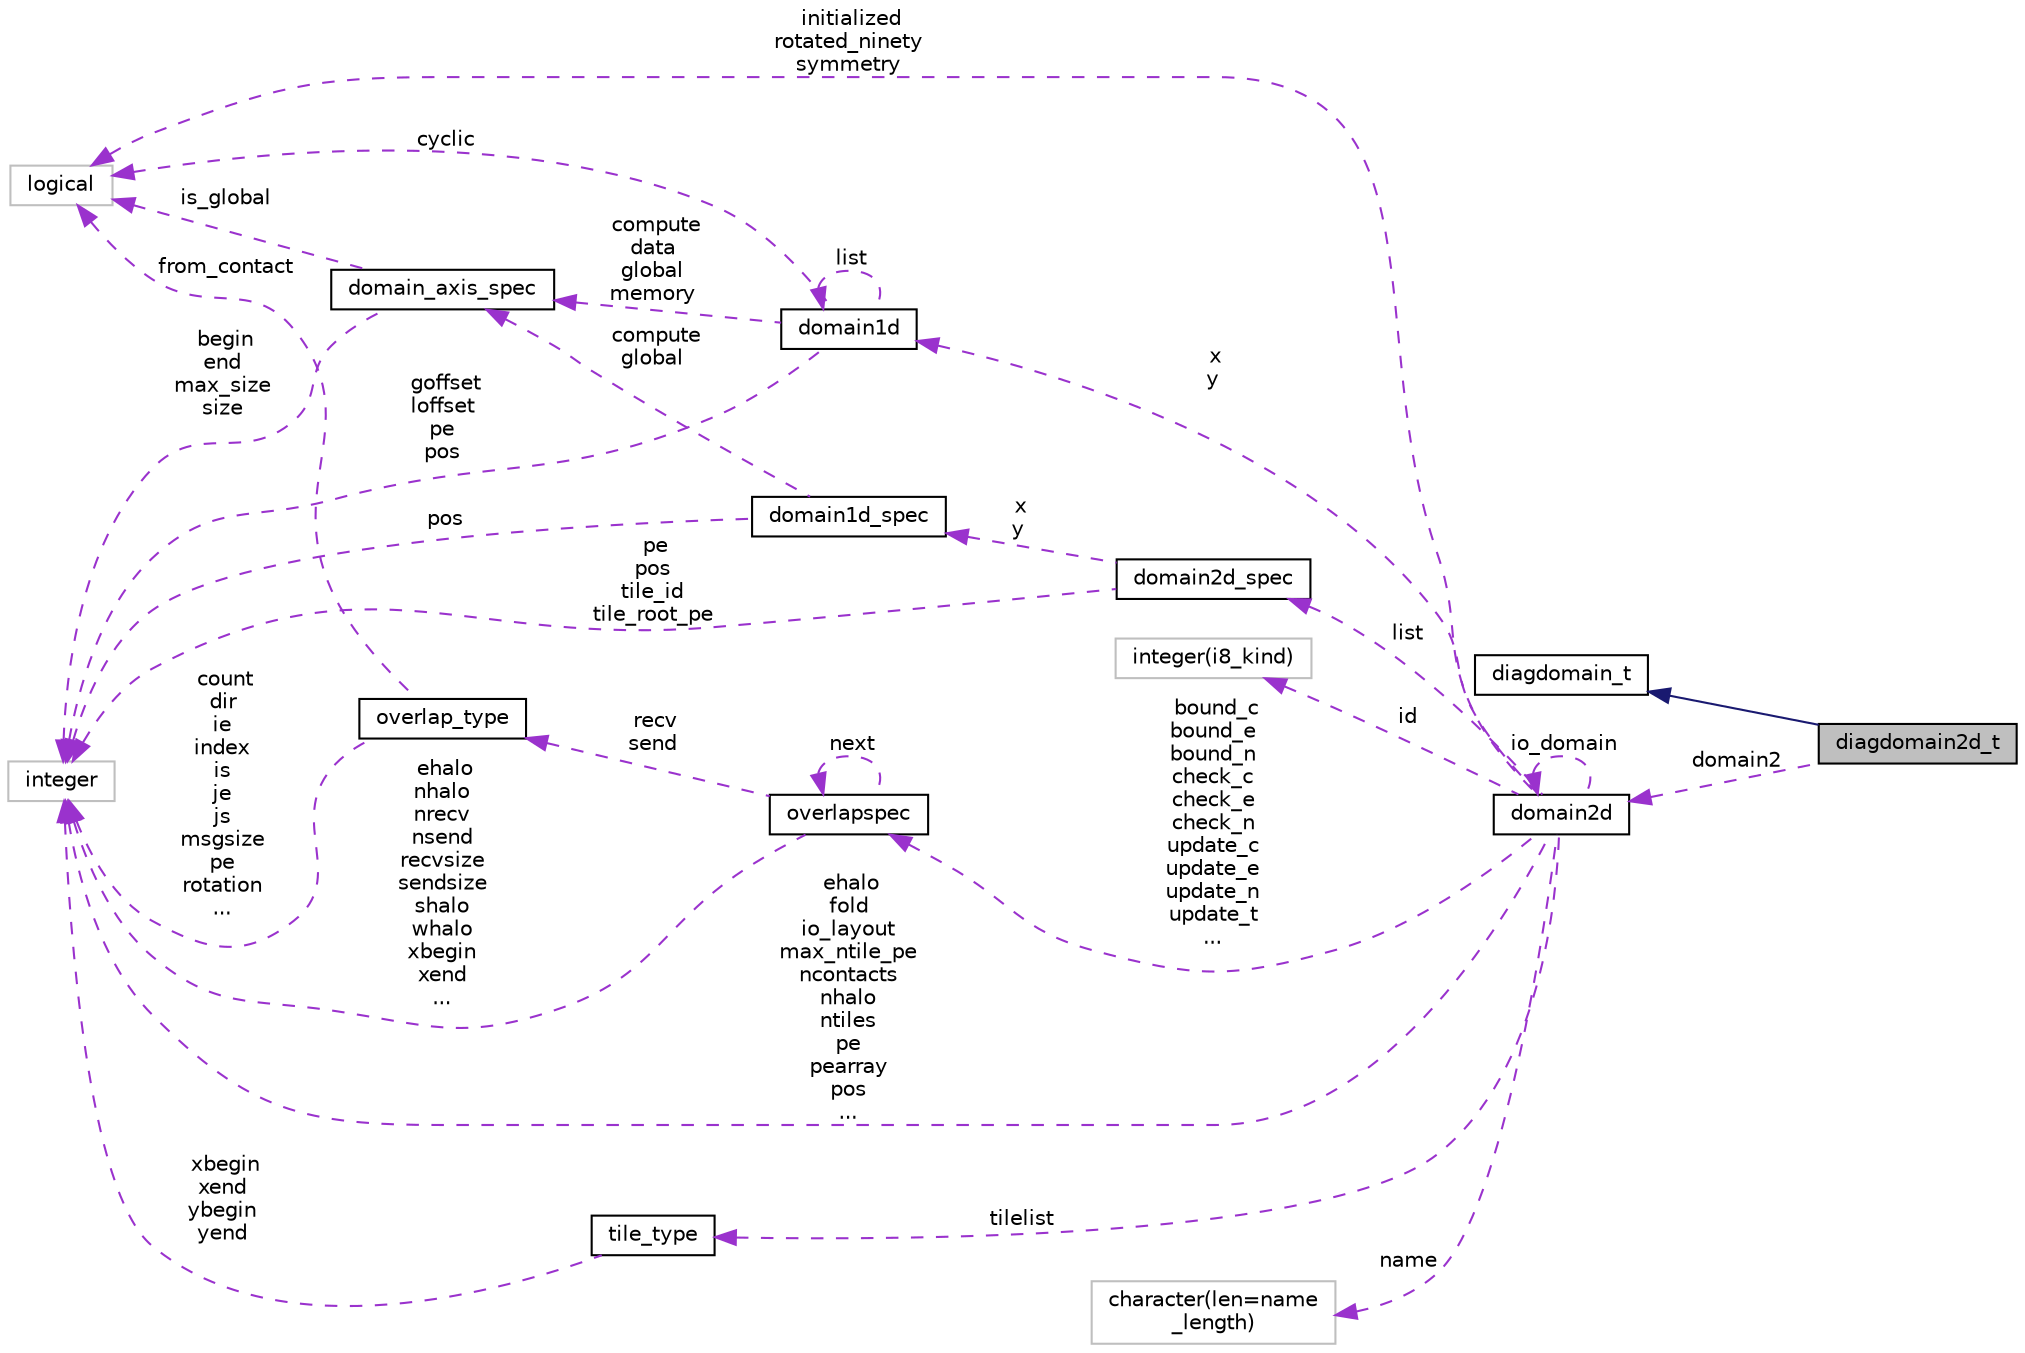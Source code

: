 digraph "diagdomain2d_t"
{
 // INTERACTIVE_SVG=YES
 // LATEX_PDF_SIZE
  edge [fontname="Helvetica",fontsize="10",labelfontname="Helvetica",labelfontsize="10"];
  node [fontname="Helvetica",fontsize="10",shape=record];
  rankdir="LR";
  Node1 [label="diagdomain2d_t",height=0.2,width=0.4,color="black", fillcolor="grey75", style="filled", fontcolor="black",tooltip="Type to hold the 2d domain."];
  Node2 -> Node1 [dir="back",color="midnightblue",fontsize="10",style="solid",fontname="Helvetica"];
  Node2 [label="diagdomain_t",height=0.2,width=0.4,color="black", fillcolor="white", style="filled",URL="$structfms__diag__axis__object__mod_1_1diagdomain__t.html",tooltip="Type to hold the domain info for an axis This type was created to avoid having to send in \"Domain\",..."];
  Node3 -> Node1 [dir="back",color="darkorchid3",fontsize="10",style="dashed",label=" domain2" ,fontname="Helvetica"];
  Node3 [label="domain2d",height=0.2,width=0.4,color="black", fillcolor="white", style="filled",URL="$group__mpp__domains__mod.html#structmpp__domains__mod_1_1domain2d",tooltip="The domain2D type contains all the necessary information to define the global, compute and data domai..."];
  Node4 -> Node3 [dir="back",color="darkorchid3",fontsize="10",style="dashed",label=" initialized\nrotated_ninety\nsymmetry" ,fontname="Helvetica"];
  Node4 [label="logical",height=0.2,width=0.4,color="grey75", fillcolor="white", style="filled",tooltip=" "];
  Node5 -> Node3 [dir="back",color="darkorchid3",fontsize="10",style="dashed",label=" x\ny" ,fontname="Helvetica"];
  Node5 [label="domain1d",height=0.2,width=0.4,color="black", fillcolor="white", style="filled",URL="$group__mpp__domains__mod.html#structmpp__domains__mod_1_1domain1d",tooltip="One dimensional domain used to manage shared data access between pes."];
  Node4 -> Node5 [dir="back",color="darkorchid3",fontsize="10",style="dashed",label=" cyclic" ,fontname="Helvetica"];
  Node5 -> Node5 [dir="back",color="darkorchid3",fontsize="10",style="dashed",label=" list" ,fontname="Helvetica"];
  Node6 -> Node5 [dir="back",color="darkorchid3",fontsize="10",style="dashed",label=" compute\ndata\nglobal\nmemory" ,fontname="Helvetica"];
  Node6 [label="domain_axis_spec",height=0.2,width=0.4,color="black", fillcolor="white", style="filled",URL="$group__mpp__domains__mod.html#structmpp__domains__mod_1_1domain__axis__spec",tooltip="Used to specify index limits along an axis of a domain."];
  Node4 -> Node6 [dir="back",color="darkorchid3",fontsize="10",style="dashed",label=" is_global" ,fontname="Helvetica"];
  Node7 -> Node6 [dir="back",color="darkorchid3",fontsize="10",style="dashed",label=" begin\nend\nmax_size\nsize" ,fontname="Helvetica"];
  Node7 [label="integer",height=0.2,width=0.4,color="grey75", fillcolor="white", style="filled",tooltip=" "];
  Node7 -> Node5 [dir="back",color="darkorchid3",fontsize="10",style="dashed",label=" goffset\nloffset\npe\npos" ,fontname="Helvetica"];
  Node8 -> Node3 [dir="back",color="darkorchid3",fontsize="10",style="dashed",label=" id" ,fontname="Helvetica"];
  Node8 [label="integer(i8_kind)",height=0.2,width=0.4,color="grey75", fillcolor="white", style="filled",tooltip=" "];
  Node3 -> Node3 [dir="back",color="darkorchid3",fontsize="10",style="dashed",label=" io_domain" ,fontname="Helvetica"];
  Node9 -> Node3 [dir="back",color="darkorchid3",fontsize="10",style="dashed",label=" bound_c\nbound_e\nbound_n\ncheck_c\ncheck_e\ncheck_n\nupdate_c\nupdate_e\nupdate_n\nupdate_t\n..." ,fontname="Helvetica"];
  Node9 [label="overlapspec",height=0.2,width=0.4,color="black", fillcolor="white", style="filled",URL="$group__mpp__domains__mod.html#structmpp__domains__mod_1_1overlapspec",tooltip="Private type for overlap specifications."];
  Node10 -> Node9 [dir="back",color="darkorchid3",fontsize="10",style="dashed",label=" recv\nsend" ,fontname="Helvetica"];
  Node10 [label="overlap_type",height=0.2,width=0.4,color="black", fillcolor="white", style="filled",URL="$group__mpp__domains__mod.html#structmpp__domains__mod_1_1overlap__type",tooltip="Type for overlapping data."];
  Node4 -> Node10 [dir="back",color="darkorchid3",fontsize="10",style="dashed",label=" from_contact" ,fontname="Helvetica"];
  Node7 -> Node10 [dir="back",color="darkorchid3",fontsize="10",style="dashed",label=" count\ndir\nie\nindex\nis\nje\njs\nmsgsize\npe\nrotation\n..." ,fontname="Helvetica"];
  Node9 -> Node9 [dir="back",color="darkorchid3",fontsize="10",style="dashed",label=" next" ,fontname="Helvetica"];
  Node7 -> Node9 [dir="back",color="darkorchid3",fontsize="10",style="dashed",label=" ehalo\nnhalo\nnrecv\nnsend\nrecvsize\nsendsize\nshalo\nwhalo\nxbegin\nxend\n..." ,fontname="Helvetica"];
  Node11 -> Node3 [dir="back",color="darkorchid3",fontsize="10",style="dashed",label=" list" ,fontname="Helvetica"];
  Node11 [label="domain2d_spec",height=0.2,width=0.4,color="black", fillcolor="white", style="filled",URL="$group__mpp__domains__mod.html#structmpp__domains__mod_1_1domain2d__spec",tooltip="Private type to specify multiple index limits and pe information for a 2D domain."];
  Node12 -> Node11 [dir="back",color="darkorchid3",fontsize="10",style="dashed",label=" x\ny" ,fontname="Helvetica"];
  Node12 [label="domain1d_spec",height=0.2,width=0.4,color="black", fillcolor="white", style="filled",URL="$group__mpp__domains__mod.html#structmpp__domains__mod_1_1domain1d__spec",tooltip="A private type used to specify index limits for a domain decomposition."];
  Node6 -> Node12 [dir="back",color="darkorchid3",fontsize="10",style="dashed",label=" compute\nglobal" ,fontname="Helvetica"];
  Node7 -> Node12 [dir="back",color="darkorchid3",fontsize="10",style="dashed",label=" pos" ,fontname="Helvetica"];
  Node7 -> Node11 [dir="back",color="darkorchid3",fontsize="10",style="dashed",label=" pe\npos\ntile_id\ntile_root_pe" ,fontname="Helvetica"];
  Node13 -> Node3 [dir="back",color="darkorchid3",fontsize="10",style="dashed",label=" tilelist" ,fontname="Helvetica"];
  Node13 [label="tile_type",height=0.2,width=0.4,color="black", fillcolor="white", style="filled",URL="$group__mpp__domains__mod.html#structmpp__domains__mod_1_1tile__type",tooltip="Upper and lower x and y bounds for a tile."];
  Node7 -> Node13 [dir="back",color="darkorchid3",fontsize="10",style="dashed",label=" xbegin\nxend\nybegin\nyend" ,fontname="Helvetica"];
  Node7 -> Node3 [dir="back",color="darkorchid3",fontsize="10",style="dashed",label=" ehalo\nfold\nio_layout\nmax_ntile_pe\nncontacts\nnhalo\nntiles\npe\npearray\npos\n..." ,fontname="Helvetica"];
  Node14 -> Node3 [dir="back",color="darkorchid3",fontsize="10",style="dashed",label=" name" ,fontname="Helvetica"];
  Node14 [label="character(len=name\l_length)",height=0.2,width=0.4,color="grey75", fillcolor="white", style="filled",tooltip=" "];
}
